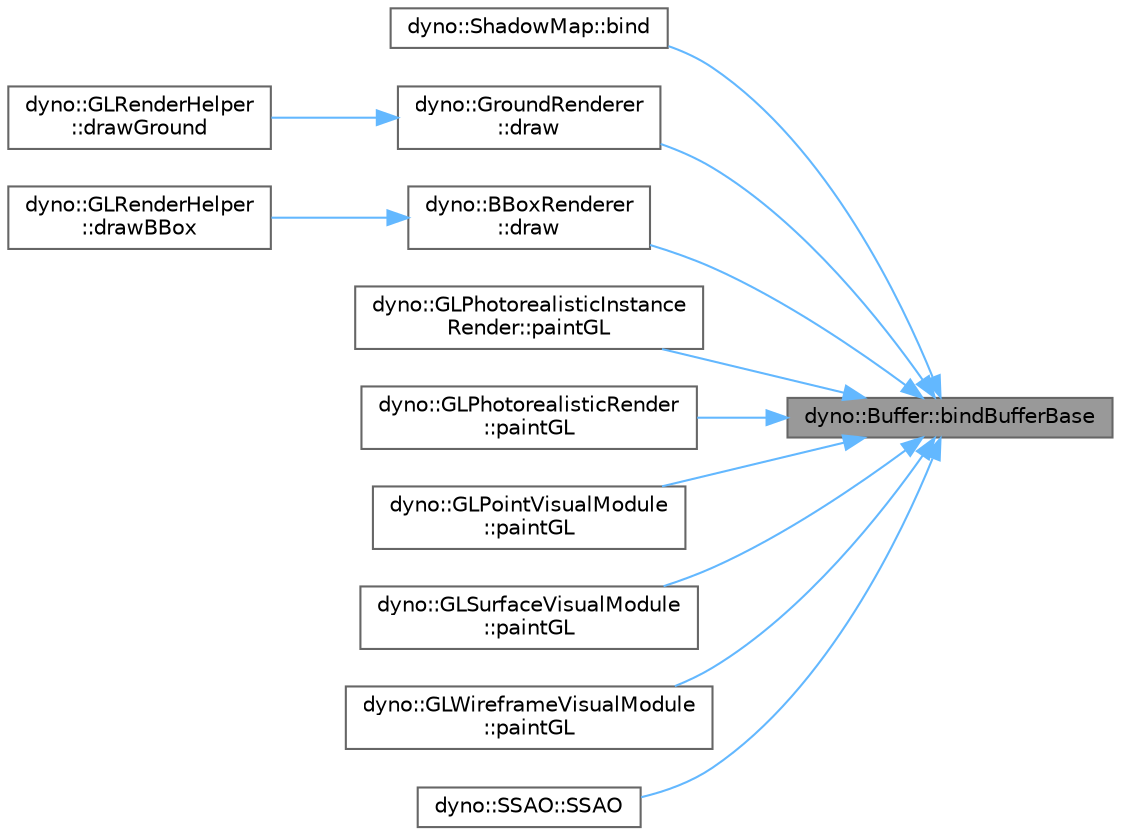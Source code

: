 digraph "dyno::Buffer::bindBufferBase"
{
 // LATEX_PDF_SIZE
  bgcolor="transparent";
  edge [fontname=Helvetica,fontsize=10,labelfontname=Helvetica,labelfontsize=10];
  node [fontname=Helvetica,fontsize=10,shape=box,height=0.2,width=0.4];
  rankdir="RL";
  Node1 [id="Node000001",label="dyno::Buffer::bindBufferBase",height=0.2,width=0.4,color="gray40", fillcolor="grey60", style="filled", fontcolor="black",tooltip=" "];
  Node1 -> Node2 [id="edge1_Node000001_Node000002",dir="back",color="steelblue1",style="solid",tooltip=" "];
  Node2 [id="Node000002",label="dyno::ShadowMap::bind",height=0.2,width=0.4,color="grey40", fillcolor="white", style="filled",URL="$classdyno_1_1_shadow_map.html#a4fd27529f517e0d0d199522b8e015e3d",tooltip=" "];
  Node1 -> Node3 [id="edge2_Node000001_Node000003",dir="back",color="steelblue1",style="solid",tooltip=" "];
  Node3 [id="Node000003",label="dyno::GroundRenderer\l::draw",height=0.2,width=0.4,color="grey40", fillcolor="white", style="filled",URL="$classdyno_1_1_ground_renderer.html#a8d6f299a301af71d205fda2111a8c7a7",tooltip=" "];
  Node3 -> Node4 [id="edge3_Node000003_Node000004",dir="back",color="steelblue1",style="solid",tooltip=" "];
  Node4 [id="Node000004",label="dyno::GLRenderHelper\l::drawGround",height=0.2,width=0.4,color="grey40", fillcolor="white", style="filled",URL="$classdyno_1_1_g_l_render_helper.html#a2b6c56fdc2e7407bb21af356d0a6f19c",tooltip=" "];
  Node1 -> Node5 [id="edge4_Node000001_Node000005",dir="back",color="steelblue1",style="solid",tooltip=" "];
  Node5 [id="Node000005",label="dyno::BBoxRenderer\l::draw",height=0.2,width=0.4,color="grey40", fillcolor="white", style="filled",URL="$classdyno_1_1_b_box_renderer.html#a1e21e8c0e69d8a61427f12df6a8ebf1f",tooltip=" "];
  Node5 -> Node6 [id="edge5_Node000005_Node000006",dir="back",color="steelblue1",style="solid",tooltip=" "];
  Node6 [id="Node000006",label="dyno::GLRenderHelper\l::drawBBox",height=0.2,width=0.4,color="grey40", fillcolor="white", style="filled",URL="$classdyno_1_1_g_l_render_helper.html#a9a6e9b52675b4026e849dc4b09ba3497",tooltip=" "];
  Node1 -> Node7 [id="edge6_Node000001_Node000007",dir="back",color="steelblue1",style="solid",tooltip=" "];
  Node7 [id="Node000007",label="dyno::GLPhotorealisticInstance\lRender::paintGL",height=0.2,width=0.4,color="grey40", fillcolor="white", style="filled",URL="$classdyno_1_1_g_l_photorealistic_instance_render.html#a0fc1687f9d4614dbcea3c52a21926266",tooltip=" "];
  Node1 -> Node8 [id="edge7_Node000001_Node000008",dir="back",color="steelblue1",style="solid",tooltip=" "];
  Node8 [id="Node000008",label="dyno::GLPhotorealisticRender\l::paintGL",height=0.2,width=0.4,color="grey40", fillcolor="white", style="filled",URL="$classdyno_1_1_g_l_photorealistic_render.html#abe3ab93d3e0c35806d476dfb5e356576",tooltip=" "];
  Node1 -> Node9 [id="edge8_Node000001_Node000009",dir="back",color="steelblue1",style="solid",tooltip=" "];
  Node9 [id="Node000009",label="dyno::GLPointVisualModule\l::paintGL",height=0.2,width=0.4,color="grey40", fillcolor="white", style="filled",URL="$classdyno_1_1_g_l_point_visual_module.html#a44d2dd9b9e2b3276ff0f7bf04ad02c89",tooltip=" "];
  Node1 -> Node10 [id="edge9_Node000001_Node000010",dir="back",color="steelblue1",style="solid",tooltip=" "];
  Node10 [id="Node000010",label="dyno::GLSurfaceVisualModule\l::paintGL",height=0.2,width=0.4,color="grey40", fillcolor="white", style="filled",URL="$classdyno_1_1_g_l_surface_visual_module.html#a22979a0914ec72fbbc5cb86beb9438e1",tooltip=" "];
  Node1 -> Node11 [id="edge10_Node000001_Node000011",dir="back",color="steelblue1",style="solid",tooltip=" "];
  Node11 [id="Node000011",label="dyno::GLWireframeVisualModule\l::paintGL",height=0.2,width=0.4,color="grey40", fillcolor="white", style="filled",URL="$classdyno_1_1_g_l_wireframe_visual_module.html#a29067610367bcd78f92b2f2b71f663ae",tooltip=" "];
  Node1 -> Node12 [id="edge11_Node000001_Node000012",dir="back",color="steelblue1",style="solid",tooltip=" "];
  Node12 [id="Node000012",label="dyno::SSAO::SSAO",height=0.2,width=0.4,color="grey40", fillcolor="white", style="filled",URL="$classdyno_1_1_s_s_a_o.html#ab7b9a49826fb8271e6a08652f79f83ec",tooltip=" "];
}
